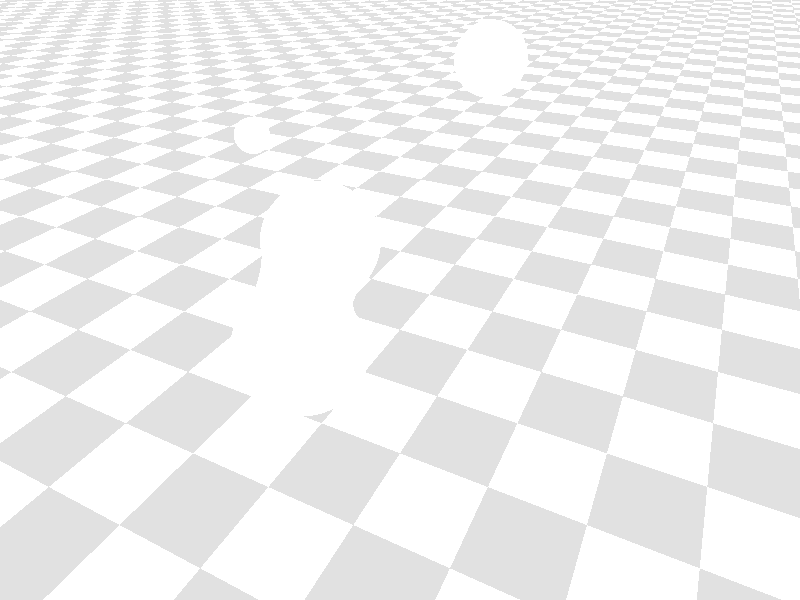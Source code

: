 #include"colors.inc"

camera{ location<5,6,4> look_at<1,3,2> }

light_source{<50,100,-40> color 1.2*White}

plane{ <0,1,0>,1 pigment{checker color White color Gray} }

blob{
  threshold .5
  sphere { <1,2,1>, 1, 1}
  sphere { <1.4,2.4,1>, 1, 1}
  sphere { <1,3.4,1.2>, 1, 1}
  sphere { <-4,4,1>, 1, 1}
  sphere { <-2,3,-2>, .5, 1}
  interior{ ior 1.33}
  pigment{ color White filter 0.7 }
  finish { ambient 0.3 phong 0.6 }
}
